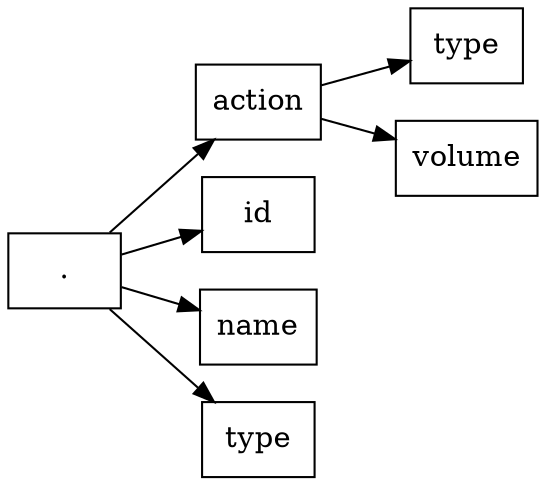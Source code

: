 digraph G {
    node [shape=box];
    edge [dir=forward];
    rankdir=LR;

    "02f19f67-78ac-4eab-a713-3c89ca061a0c" [label="."];
    "action" [label="action"];
    "action.type" [label="type"];
    "action.volume" [label="volume"];
    "id" [label="id"];
    "name" [label="name"];
    "type" [label="type"];

    "02f19f67-78ac-4eab-a713-3c89ca061a0c" -> "action";
    "02f19f67-78ac-4eab-a713-3c89ca061a0c" -> "id";
    "02f19f67-78ac-4eab-a713-3c89ca061a0c" -> "name";
    "02f19f67-78ac-4eab-a713-3c89ca061a0c" -> "type";

    "action" -> "action.type";
    "action" -> "action.volume";
}